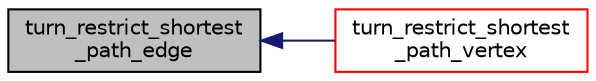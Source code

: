 digraph "turn_restrict_shortest_path_edge"
{
  edge [fontname="Helvetica",fontsize="10",labelfontname="Helvetica",labelfontsize="10"];
  node [fontname="Helvetica",fontsize="10",shape=record];
  rankdir="LR";
  Node67 [label="turn_restrict_shortest\l_path_edge",height=0.2,width=0.4,color="black", fillcolor="grey75", style="filled", fontcolor="black"];
  Node67 -> Node68 [dir="back",color="midnightblue",fontsize="10",style="solid",fontname="Helvetica"];
  Node68 [label="turn_restrict_shortest\l_path_vertex",height=0.2,width=0.4,color="red", fillcolor="white", style="filled",URL="$trsp_8c.html#ad9246e2da8aa61f657af867abc2b9d4c"];
}
